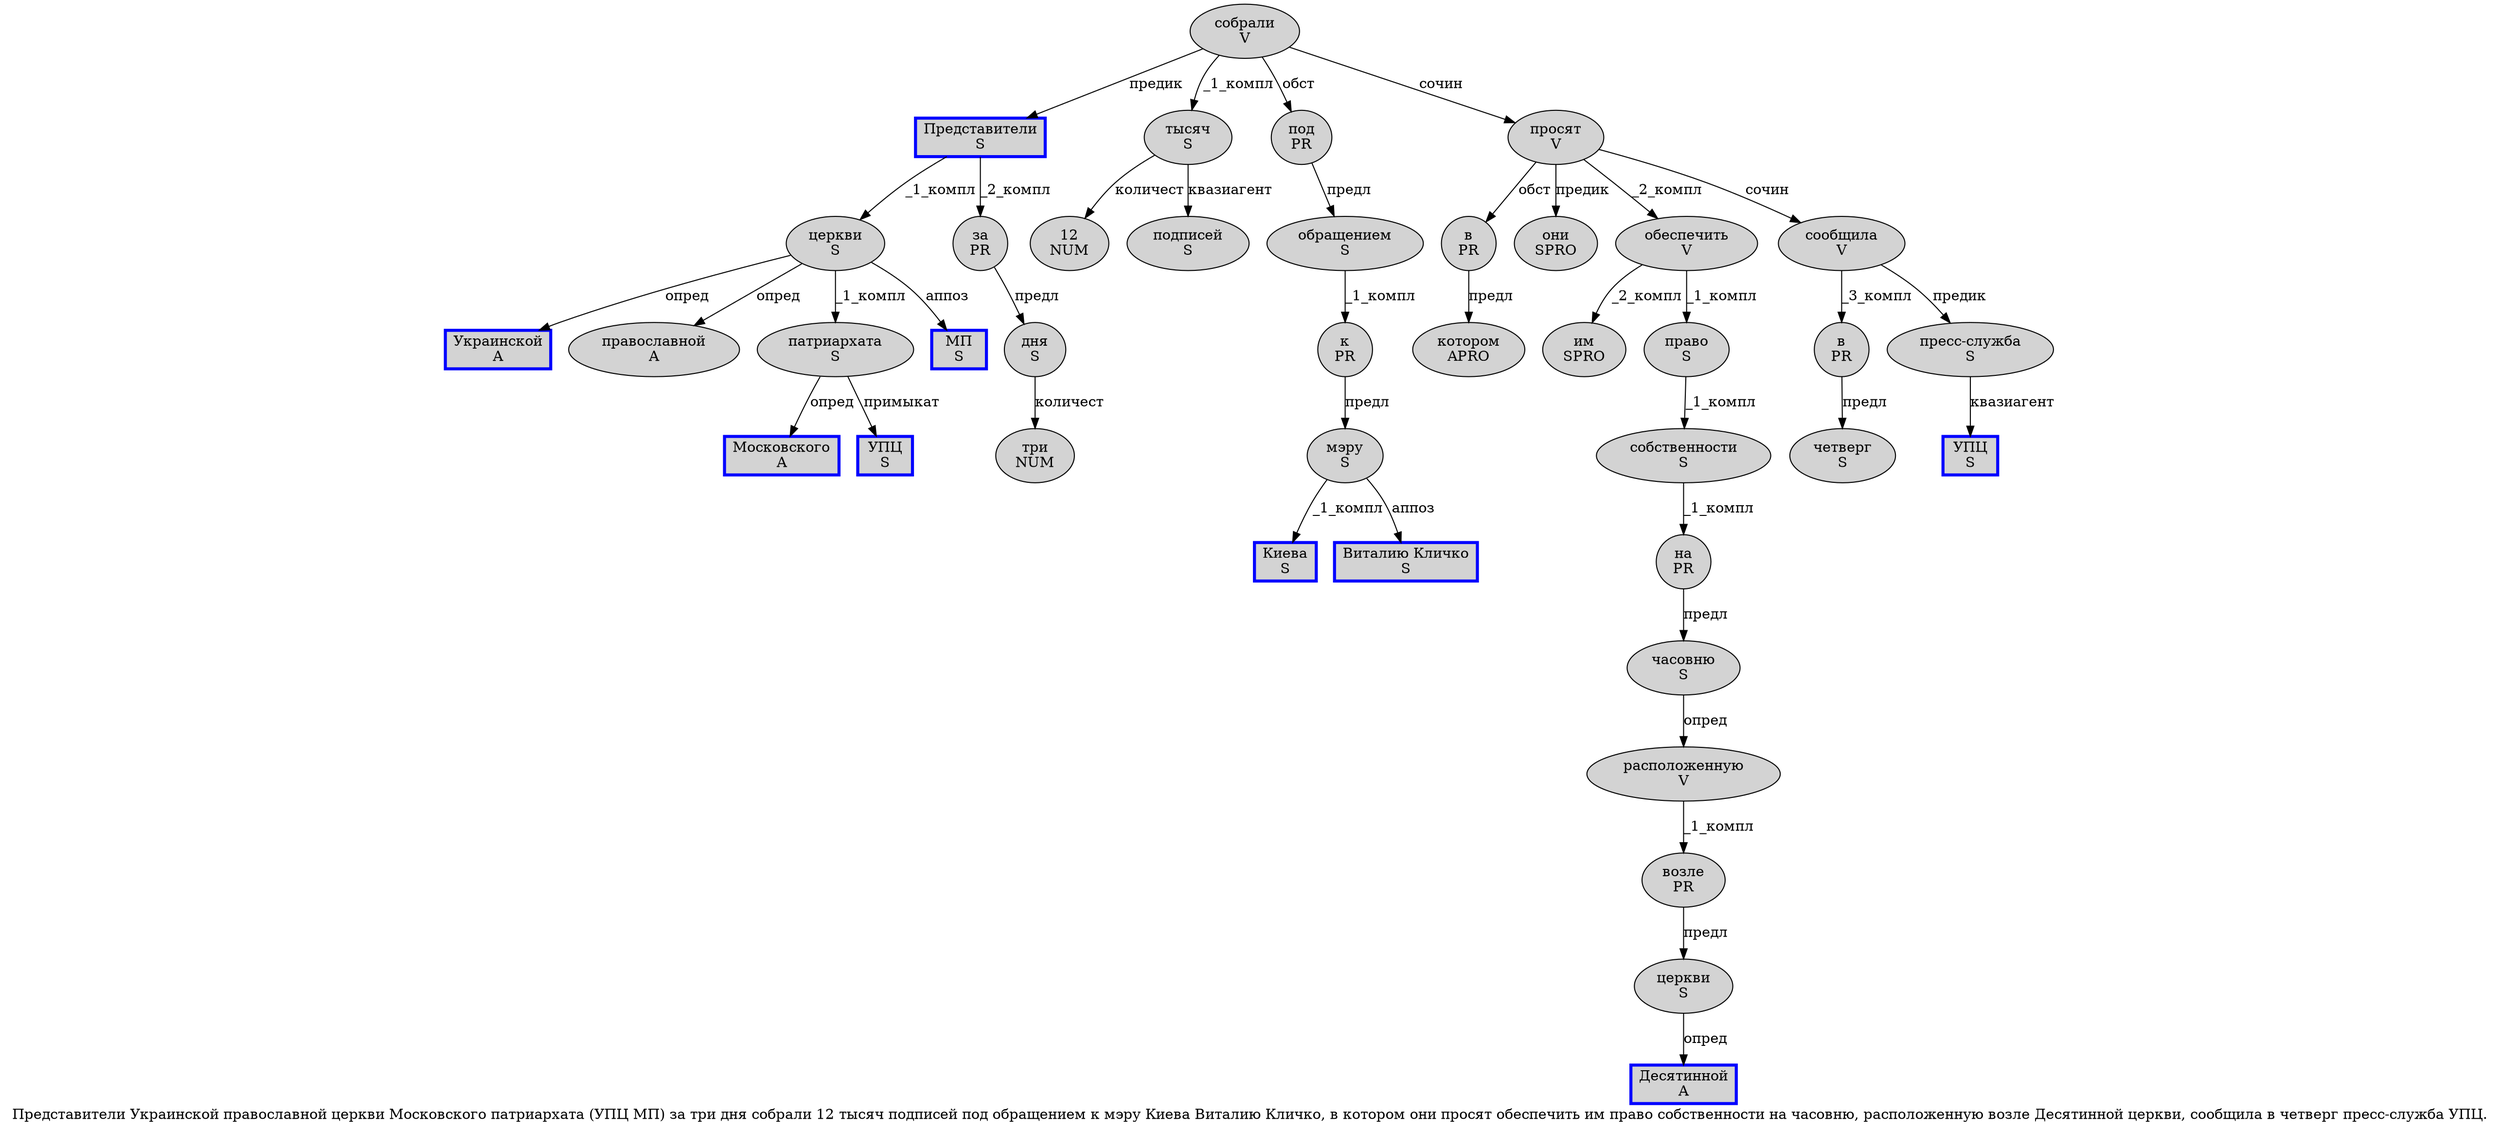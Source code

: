 digraph SENTENCE_1343 {
	graph [label="Представители Украинской православной церкви Московского патриархата (УПЦ МП) за три дня собрали 12 тысяч подписей под обращением к мэру Киева Виталию Кличко, в котором они просят обеспечить им право собственности на часовню, расположенную возле Десятинной церкви, сообщила в четверг пресс-служба УПЦ."]
	node [style=filled]
		0 [label="Представители
S" color=blue fillcolor=lightgray penwidth=3 shape=box]
		1 [label="Украинской
A" color=blue fillcolor=lightgray penwidth=3 shape=box]
		2 [label="православной
A" color="" fillcolor=lightgray penwidth=1 shape=ellipse]
		3 [label="церкви
S" color="" fillcolor=lightgray penwidth=1 shape=ellipse]
		4 [label="Московского
A" color=blue fillcolor=lightgray penwidth=3 shape=box]
		5 [label="патриархата
S" color="" fillcolor=lightgray penwidth=1 shape=ellipse]
		7 [label="УПЦ
S" color=blue fillcolor=lightgray penwidth=3 shape=box]
		8 [label="МП
S" color=blue fillcolor=lightgray penwidth=3 shape=box]
		10 [label="за
PR" color="" fillcolor=lightgray penwidth=1 shape=ellipse]
		11 [label="три
NUM" color="" fillcolor=lightgray penwidth=1 shape=ellipse]
		12 [label="дня
S" color="" fillcolor=lightgray penwidth=1 shape=ellipse]
		13 [label="собрали
V" color="" fillcolor=lightgray penwidth=1 shape=ellipse]
		14 [label="12
NUM" color="" fillcolor=lightgray penwidth=1 shape=ellipse]
		15 [label="тысяч
S" color="" fillcolor=lightgray penwidth=1 shape=ellipse]
		16 [label="подписей
S" color="" fillcolor=lightgray penwidth=1 shape=ellipse]
		17 [label="под
PR" color="" fillcolor=lightgray penwidth=1 shape=ellipse]
		18 [label="обращением
S" color="" fillcolor=lightgray penwidth=1 shape=ellipse]
		19 [label="к
PR" color="" fillcolor=lightgray penwidth=1 shape=ellipse]
		20 [label="мэру
S" color="" fillcolor=lightgray penwidth=1 shape=ellipse]
		21 [label="Киева
S" color=blue fillcolor=lightgray penwidth=3 shape=box]
		22 [label="Виталию Кличко
S" color=blue fillcolor=lightgray penwidth=3 shape=box]
		24 [label="в
PR" color="" fillcolor=lightgray penwidth=1 shape=ellipse]
		25 [label="котором
APRO" color="" fillcolor=lightgray penwidth=1 shape=ellipse]
		26 [label="они
SPRO" color="" fillcolor=lightgray penwidth=1 shape=ellipse]
		27 [label="просят
V" color="" fillcolor=lightgray penwidth=1 shape=ellipse]
		28 [label="обеспечить
V" color="" fillcolor=lightgray penwidth=1 shape=ellipse]
		29 [label="им
SPRO" color="" fillcolor=lightgray penwidth=1 shape=ellipse]
		30 [label="право
S" color="" fillcolor=lightgray penwidth=1 shape=ellipse]
		31 [label="собственности
S" color="" fillcolor=lightgray penwidth=1 shape=ellipse]
		32 [label="на
PR" color="" fillcolor=lightgray penwidth=1 shape=ellipse]
		33 [label="часовню
S" color="" fillcolor=lightgray penwidth=1 shape=ellipse]
		35 [label="расположенную
V" color="" fillcolor=lightgray penwidth=1 shape=ellipse]
		36 [label="возле
PR" color="" fillcolor=lightgray penwidth=1 shape=ellipse]
		37 [label="Десятинной
A" color=blue fillcolor=lightgray penwidth=3 shape=box]
		38 [label="церкви
S" color="" fillcolor=lightgray penwidth=1 shape=ellipse]
		40 [label="сообщила
V" color="" fillcolor=lightgray penwidth=1 shape=ellipse]
		41 [label="в
PR" color="" fillcolor=lightgray penwidth=1 shape=ellipse]
		42 [label="четверг
S" color="" fillcolor=lightgray penwidth=1 shape=ellipse]
		43 [label="пресс-служба
S" color="" fillcolor=lightgray penwidth=1 shape=ellipse]
		44 [label="УПЦ
S" color=blue fillcolor=lightgray penwidth=3 shape=box]
			41 -> 42 [label="предл"]
			15 -> 14 [label="количест"]
			15 -> 16 [label="квазиагент"]
			10 -> 12 [label="предл"]
			31 -> 32 [label="_1_компл"]
			20 -> 21 [label="_1_компл"]
			20 -> 22 [label="аппоз"]
			36 -> 38 [label="предл"]
			28 -> 29 [label="_2_компл"]
			28 -> 30 [label="_1_компл"]
			3 -> 1 [label="опред"]
			3 -> 2 [label="опред"]
			3 -> 5 [label="_1_компл"]
			3 -> 8 [label="аппоз"]
			43 -> 44 [label="квазиагент"]
			24 -> 25 [label="предл"]
			40 -> 41 [label="_3_компл"]
			40 -> 43 [label="предик"]
			5 -> 4 [label="опред"]
			5 -> 7 [label="примыкат"]
			0 -> 3 [label="_1_компл"]
			0 -> 10 [label="_2_компл"]
			38 -> 37 [label="опред"]
			33 -> 35 [label="опред"]
			18 -> 19 [label="_1_компл"]
			32 -> 33 [label="предл"]
			35 -> 36 [label="_1_компл"]
			30 -> 31 [label="_1_компл"]
			27 -> 24 [label="обст"]
			27 -> 26 [label="предик"]
			27 -> 28 [label="_2_компл"]
			27 -> 40 [label="сочин"]
			12 -> 11 [label="количест"]
			17 -> 18 [label="предл"]
			19 -> 20 [label="предл"]
			13 -> 0 [label="предик"]
			13 -> 15 [label="_1_компл"]
			13 -> 17 [label="обст"]
			13 -> 27 [label="сочин"]
}